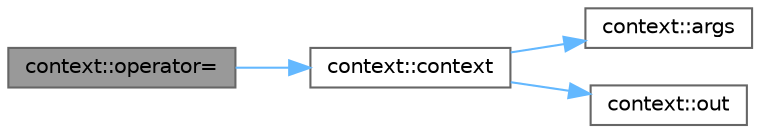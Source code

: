 digraph "context::operator="
{
 // LATEX_PDF_SIZE
  bgcolor="transparent";
  edge [fontname=Helvetica,fontsize=10,labelfontname=Helvetica,labelfontsize=10];
  node [fontname=Helvetica,fontsize=10,shape=box,height=0.2,width=0.4];
  rankdir="LR";
  Node1 [id="Node000001",label="context::operator=",height=0.2,width=0.4,color="gray40", fillcolor="grey60", style="filled", fontcolor="black",tooltip=" "];
  Node1 -> Node2 [id="edge4_Node000001_Node000002",color="steelblue1",style="solid",tooltip=" "];
  Node2 [id="Node000002",label="context::context",height=0.2,width=0.4,color="grey40", fillcolor="white", style="filled",URL="$classcontext.html#ab84693dc58ad44e558765fff57ba1a6a",tooltip=" "];
  Node2 -> Node3 [id="edge5_Node000002_Node000003",color="steelblue1",style="solid",tooltip=" "];
  Node3 [id="Node000003",label="context::args",height=0.2,width=0.4,color="grey40", fillcolor="white", style="filled",URL="$classcontext.html#a9bfc90f9a1a4e27fd3615836d4cc2693",tooltip=" "];
  Node2 -> Node4 [id="edge6_Node000002_Node000004",color="steelblue1",style="solid",tooltip=" "];
  Node4 [id="Node000004",label="context::out",height=0.2,width=0.4,color="grey40", fillcolor="white", style="filled",URL="$classcontext.html#abae61e1f0fa363269bd0596f3c89b57f",tooltip=" "];
}
